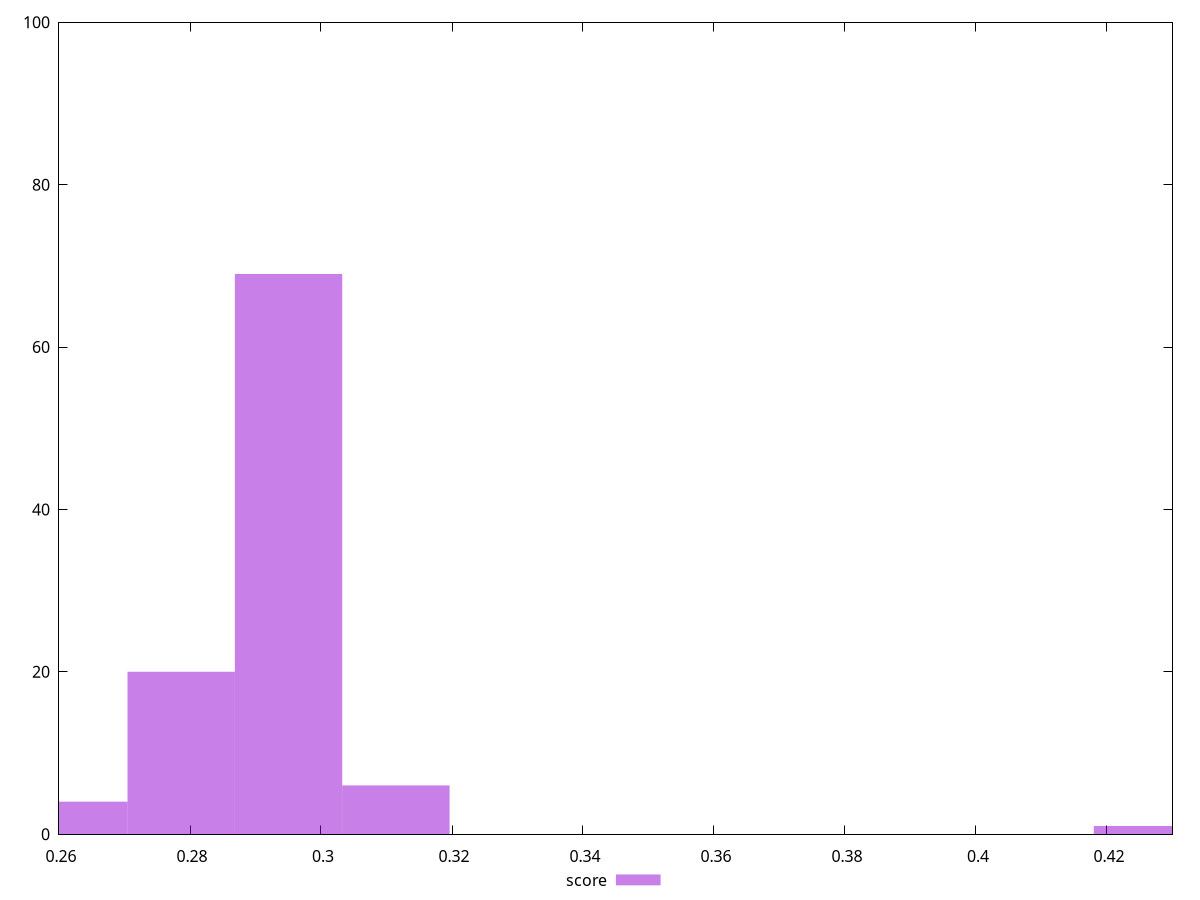 reset

$score <<EOF
0.3114372312882874 6
0.295045798062588 69
0.2786543648368887 20
0.26226293161118935 4
0.4261772638681827 1
EOF

set key outside below
set boxwidth 0.016391433225699335
set xrange [0.26:0.43]
set yrange [0:100]
set trange [0:100]
set style fill transparent solid 0.5 noborder
set terminal svg size 640, 490 enhanced background rgb 'white'
set output "report_00017_2021-02-10T15-08-03.406Z/uses-text-compression/samples/pages+cached+noadtech+nomedia/score/histogram.svg"

plot $score title "score" with boxes

reset
